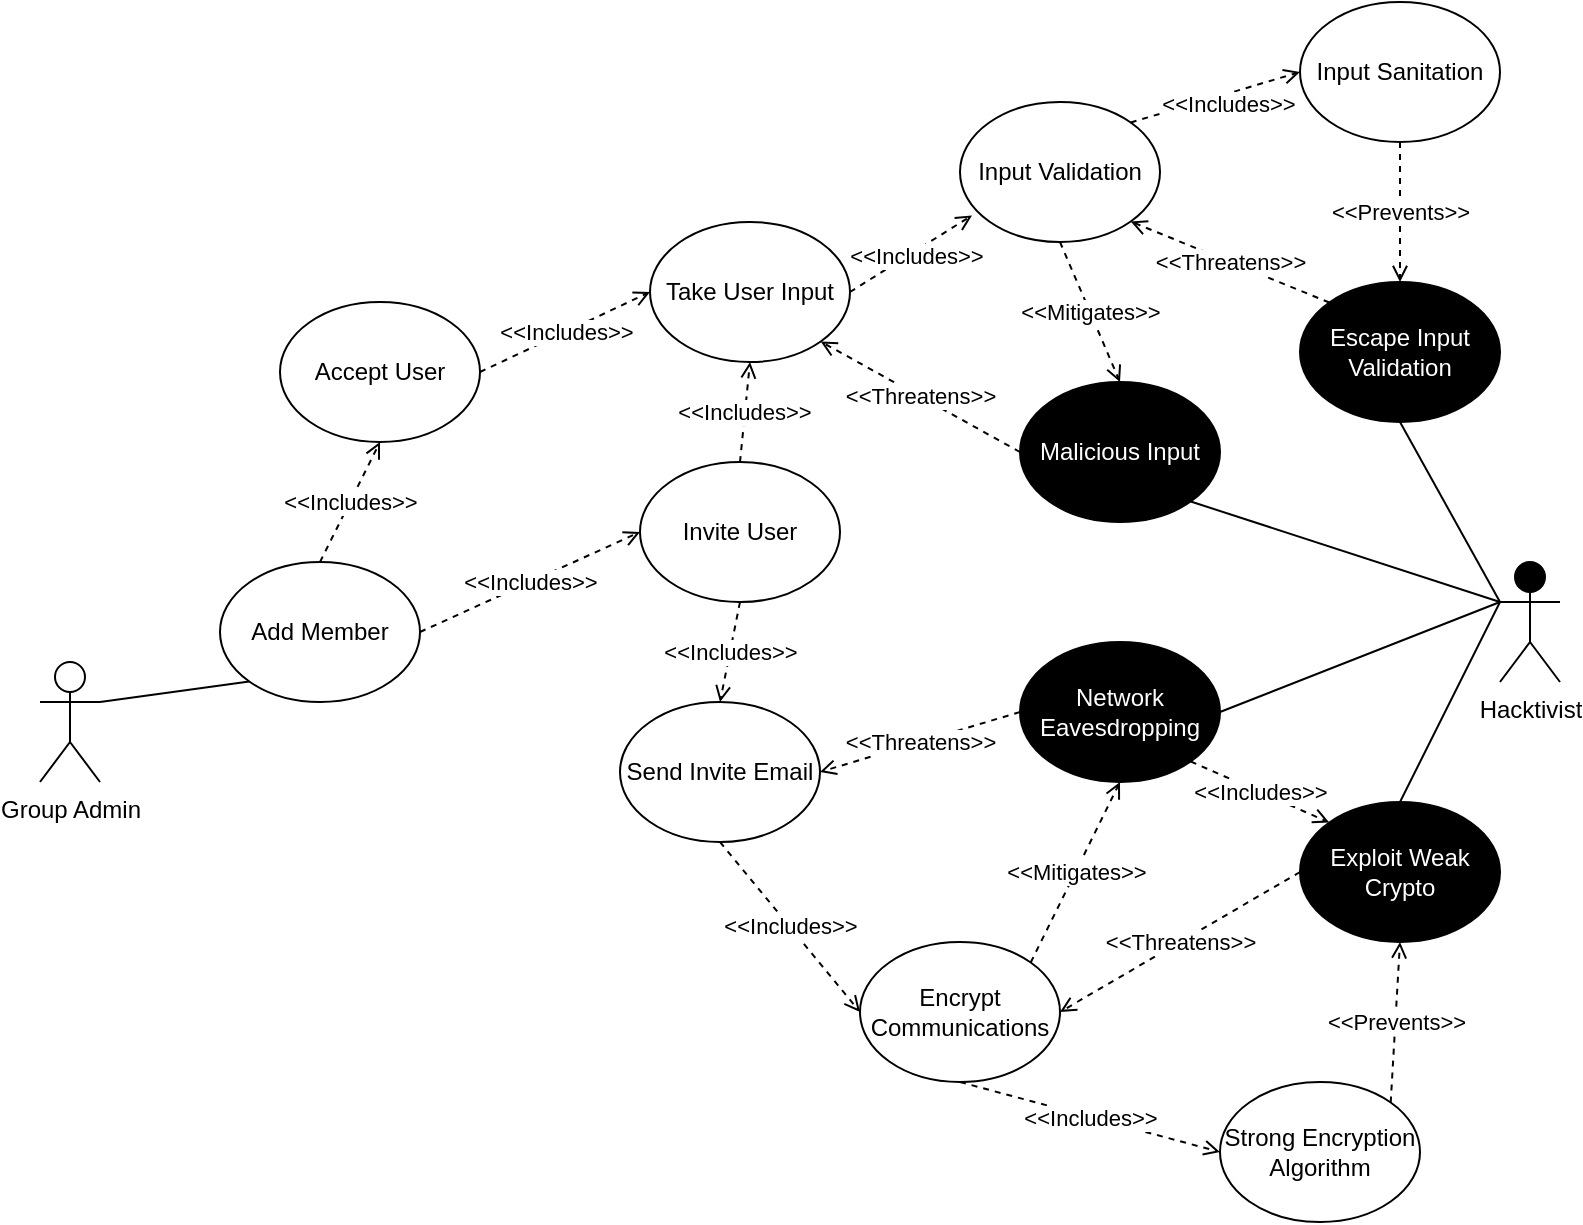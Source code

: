 <mxfile version="15.3.4" type="device"><diagram id="Y5boCHIQvt57l_nbIUuO" name="Page-1"><mxGraphModel dx="2062" dy="737" grid="1" gridSize="10" guides="1" tooltips="1" connect="1" arrows="1" fold="1" page="1" pageScale="1" pageWidth="850" pageHeight="1100" math="0" shadow="0"><root><mxCell id="0"/><mxCell id="1" parent="0"/><mxCell id="-Csm_j9I0JivxP7nbSm5-1" value="Group Admin" style="shape=umlActor;verticalLabelPosition=bottom;verticalAlign=top;html=1;outlineConnect=0;" parent="1" vertex="1"><mxGeometry x="40" y="600" width="30" height="60" as="geometry"/></mxCell><mxCell id="FSSfK0GaYDO5kiwGS5Ji-4" value="&amp;lt;&amp;lt;Includes&amp;gt;&amp;gt;" style="orthogonalLoop=1;jettySize=auto;html=1;exitX=0.5;exitY=1;exitDx=0;exitDy=0;entryX=0.5;entryY=0;entryDx=0;entryDy=0;endArrow=open;endFill=0;dashed=1;strokeColor=default;rounded=0;" parent="1" source="-Csm_j9I0JivxP7nbSm5-14" target="FSSfK0GaYDO5kiwGS5Ji-3" edge="1"><mxGeometry relative="1" as="geometry"/></mxCell><mxCell id="FSSfK0GaYDO5kiwGS5Ji-6" value="&amp;lt;&amp;lt;Includes&amp;gt;&amp;gt;" style="rounded=0;orthogonalLoop=1;jettySize=auto;html=1;exitX=0.5;exitY=0;exitDx=0;exitDy=0;entryX=0.5;entryY=1;entryDx=0;entryDy=0;dashed=1;endArrow=open;endFill=0;" parent="1" source="-Csm_j9I0JivxP7nbSm5-14" target="FSSfK0GaYDO5kiwGS5Ji-5" edge="1"><mxGeometry relative="1" as="geometry"/></mxCell><mxCell id="-Csm_j9I0JivxP7nbSm5-14" value="Invite User" style="ellipse;whiteSpace=wrap;html=1;" parent="1" vertex="1"><mxGeometry x="340" y="500" width="100" height="70" as="geometry"/></mxCell><mxCell id="FSSfK0GaYDO5kiwGS5Ji-3" value="Send Invite Email" style="ellipse;whiteSpace=wrap;html=1;" parent="1" vertex="1"><mxGeometry x="330" y="620" width="100" height="70" as="geometry"/></mxCell><mxCell id="FSSfK0GaYDO5kiwGS5Ji-14" style="edgeStyle=none;rounded=0;orthogonalLoop=1;jettySize=auto;html=1;exitX=1;exitY=0.5;exitDx=0;exitDy=0;entryX=0.06;entryY=0.81;entryDx=0;entryDy=0;entryPerimeter=0;fontColor=#000000;endArrow=open;endFill=0;strokeColor=default;dashed=1;" parent="1" source="FSSfK0GaYDO5kiwGS5Ji-5" target="FSSfK0GaYDO5kiwGS5Ji-13" edge="1"><mxGeometry relative="1" as="geometry"/></mxCell><mxCell id="FSSfK0GaYDO5kiwGS5Ji-18" value="&amp;lt;&amp;lt;Includes&amp;gt;&amp;gt;" style="edgeLabel;html=1;align=center;verticalAlign=middle;resizable=0;points=[];fontColor=#000000;" parent="FSSfK0GaYDO5kiwGS5Ji-14" vertex="1" connectable="0"><mxGeometry x="0.285" y="-1" relative="1" as="geometry"><mxPoint x="-7" y="6" as="offset"/></mxGeometry></mxCell><mxCell id="FSSfK0GaYDO5kiwGS5Ji-5" value="Take User Input" style="ellipse;whiteSpace=wrap;html=1;" parent="1" vertex="1"><mxGeometry x="345" y="380" width="100" height="70" as="geometry"/></mxCell><mxCell id="FSSfK0GaYDO5kiwGS5Ji-10" value="Accept User" style="ellipse;whiteSpace=wrap;html=1;" parent="1" vertex="1"><mxGeometry x="160" y="420" width="100" height="70" as="geometry"/></mxCell><mxCell id="FSSfK0GaYDO5kiwGS5Ji-19" value="&amp;lt;&amp;lt;Threatens&amp;gt;&amp;gt;" style="edgeStyle=none;rounded=0;orthogonalLoop=1;jettySize=auto;html=1;exitX=0;exitY=0.5;exitDx=0;exitDy=0;entryX=1;entryY=1;entryDx=0;entryDy=0;dashed=1;fontColor=#000000;endArrow=open;endFill=0;strokeColor=default;" parent="1" source="FSSfK0GaYDO5kiwGS5Ji-12" target="FSSfK0GaYDO5kiwGS5Ji-5" edge="1"><mxGeometry relative="1" as="geometry"/></mxCell><mxCell id="FSSfK0GaYDO5kiwGS5Ji-12" value="Malicious Input" style="ellipse;whiteSpace=wrap;html=1;fillColor=#000000;fontColor=#FFFFFF;" parent="1" vertex="1"><mxGeometry x="530" y="460" width="100" height="70" as="geometry"/></mxCell><mxCell id="FSSfK0GaYDO5kiwGS5Ji-20" value="&amp;lt;&amp;lt;Mitigates&amp;gt;&amp;gt;" style="edgeStyle=none;rounded=0;orthogonalLoop=1;jettySize=auto;html=1;exitX=0.5;exitY=1;exitDx=0;exitDy=0;entryX=0.5;entryY=0;entryDx=0;entryDy=0;dashed=1;fontColor=#000000;endArrow=open;endFill=0;strokeColor=default;" parent="1" source="FSSfK0GaYDO5kiwGS5Ji-13" target="FSSfK0GaYDO5kiwGS5Ji-12" edge="1"><mxGeometry relative="1" as="geometry"/></mxCell><mxCell id="FSSfK0GaYDO5kiwGS5Ji-13" value="Input Validation" style="ellipse;whiteSpace=wrap;html=1;" parent="1" vertex="1"><mxGeometry x="500" y="320" width="100" height="70" as="geometry"/></mxCell><mxCell id="FSSfK0GaYDO5kiwGS5Ji-27" value="Hacktivist" style="shape=umlActor;verticalLabelPosition=bottom;verticalAlign=top;html=1;outlineConnect=0;fillColor=#000000;" parent="1" vertex="1"><mxGeometry x="770" y="550" width="30" height="60" as="geometry"/></mxCell><mxCell id="FSSfK0GaYDO5kiwGS5Ji-29" value="Input Sanitation" style="ellipse;whiteSpace=wrap;html=1;" parent="1" vertex="1"><mxGeometry x="670" y="270" width="100" height="70" as="geometry"/></mxCell><mxCell id="FSSfK0GaYDO5kiwGS5Ji-30" value="Escape Input Validation" style="ellipse;whiteSpace=wrap;html=1;fillColor=#000000;fontColor=#FFFFFF;" parent="1" vertex="1"><mxGeometry x="670" y="410" width="100" height="70" as="geometry"/></mxCell><mxCell id="FSSfK0GaYDO5kiwGS5Ji-31" value="&amp;lt;&amp;lt;Threatens&amp;gt;&amp;gt;" style="edgeStyle=none;rounded=0;orthogonalLoop=1;jettySize=auto;html=1;exitX=0;exitY=0;exitDx=0;exitDy=0;entryX=1;entryY=1;entryDx=0;entryDy=0;dashed=1;fontColor=#000000;endArrow=open;endFill=0;strokeColor=default;" parent="1" source="FSSfK0GaYDO5kiwGS5Ji-30" target="FSSfK0GaYDO5kiwGS5Ji-13" edge="1"><mxGeometry relative="1" as="geometry"><mxPoint x="786.72" y="538.79" as="sourcePoint"/><mxPoint x="640.004" y="490.003" as="targetPoint"/></mxGeometry></mxCell><mxCell id="FSSfK0GaYDO5kiwGS5Ji-32" value="&amp;lt;&amp;lt;Prevents&amp;gt;&amp;gt;" style="edgeStyle=none;rounded=0;orthogonalLoop=1;jettySize=auto;html=1;exitX=0.5;exitY=1;exitDx=0;exitDy=0;entryX=0.5;entryY=0;entryDx=0;entryDy=0;dashed=1;fontColor=#000000;endArrow=open;endFill=0;strokeColor=default;" parent="1" source="FSSfK0GaYDO5kiwGS5Ji-29" target="FSSfK0GaYDO5kiwGS5Ji-30" edge="1"><mxGeometry relative="1" as="geometry"><mxPoint x="550" y="400" as="sourcePoint"/><mxPoint x="610" y="470" as="targetPoint"/></mxGeometry></mxCell><mxCell id="FSSfK0GaYDO5kiwGS5Ji-33" style="edgeStyle=none;rounded=0;orthogonalLoop=1;jettySize=auto;html=1;exitX=1;exitY=0;exitDx=0;exitDy=0;entryX=0;entryY=0.5;entryDx=0;entryDy=0;fontColor=#000000;endArrow=open;endFill=0;strokeColor=default;dashed=1;" parent="1" source="FSSfK0GaYDO5kiwGS5Ji-13" target="FSSfK0GaYDO5kiwGS5Ji-29" edge="1"><mxGeometry relative="1" as="geometry"><mxPoint x="435" y="430" as="sourcePoint"/><mxPoint x="514.8" y="388.6" as="targetPoint"/></mxGeometry></mxCell><mxCell id="FSSfK0GaYDO5kiwGS5Ji-34" value="&amp;lt;&amp;lt;Includes&amp;gt;&amp;gt;" style="edgeLabel;html=1;align=center;verticalAlign=middle;resizable=0;points=[];fontColor=#000000;" parent="FSSfK0GaYDO5kiwGS5Ji-33" vertex="1" connectable="0"><mxGeometry x="0.285" y="-1" relative="1" as="geometry"><mxPoint x="-7" y="6" as="offset"/></mxGeometry></mxCell><mxCell id="FSSfK0GaYDO5kiwGS5Ji-35" value="Network Eavesdropping" style="ellipse;whiteSpace=wrap;html=1;fillColor=#000000;fontColor=#FFFFFF;" parent="1" vertex="1"><mxGeometry x="530" y="590" width="100" height="70" as="geometry"/></mxCell><mxCell id="FSSfK0GaYDO5kiwGS5Ji-36" value="&amp;lt;&amp;lt;Threatens&amp;gt;&amp;gt;" style="edgeStyle=none;rounded=0;orthogonalLoop=1;jettySize=auto;html=1;exitX=0;exitY=0.5;exitDx=0;exitDy=0;entryX=1;entryY=0.5;entryDx=0;entryDy=0;dashed=1;fontColor=#000000;endArrow=open;endFill=0;strokeColor=default;" parent="1" source="FSSfK0GaYDO5kiwGS5Ji-35" target="FSSfK0GaYDO5kiwGS5Ji-3" edge="1"><mxGeometry relative="1" as="geometry"><mxPoint x="540" y="510" as="sourcePoint"/><mxPoint x="423.284" y="451.213" as="targetPoint"/></mxGeometry></mxCell><mxCell id="FSSfK0GaYDO5kiwGS5Ji-37" value="Encrypt Communications" style="ellipse;whiteSpace=wrap;html=1;" parent="1" vertex="1"><mxGeometry x="450" y="740" width="100" height="70" as="geometry"/></mxCell><mxCell id="FSSfK0GaYDO5kiwGS5Ji-38" value="&amp;lt;&amp;lt;Mitigates&amp;gt;&amp;gt;" style="edgeStyle=none;rounded=0;orthogonalLoop=1;jettySize=auto;html=1;exitX=1;exitY=0;exitDx=0;exitDy=0;entryX=0.5;entryY=1;entryDx=0;entryDy=0;dashed=1;fontColor=#000000;endArrow=open;endFill=0;strokeColor=default;" parent="1" source="FSSfK0GaYDO5kiwGS5Ji-37" target="FSSfK0GaYDO5kiwGS5Ji-35" edge="1"><mxGeometry relative="1" as="geometry"><mxPoint x="550" y="400" as="sourcePoint"/><mxPoint x="580" y="480" as="targetPoint"/></mxGeometry></mxCell><mxCell id="FSSfK0GaYDO5kiwGS5Ji-39" value="&amp;lt;&amp;lt;Includes&amp;gt;&amp;gt;" style="orthogonalLoop=1;jettySize=auto;html=1;exitX=0.5;exitY=1;exitDx=0;exitDy=0;entryX=0;entryY=0.5;entryDx=0;entryDy=0;endArrow=open;endFill=0;dashed=1;strokeColor=default;rounded=0;" parent="1" source="FSSfK0GaYDO5kiwGS5Ji-3" target="FSSfK0GaYDO5kiwGS5Ji-37" edge="1"><mxGeometry relative="1" as="geometry"><mxPoint x="380" y="580" as="sourcePoint"/><mxPoint x="380" y="640" as="targetPoint"/></mxGeometry></mxCell><mxCell id="FSSfK0GaYDO5kiwGS5Ji-40" value="Exploit Weak Crypto" style="ellipse;whiteSpace=wrap;html=1;fillColor=#000000;fontColor=#FFFFFF;" parent="1" vertex="1"><mxGeometry x="670" y="670" width="100" height="70" as="geometry"/></mxCell><mxCell id="FSSfK0GaYDO5kiwGS5Ji-41" value="&amp;lt;&amp;lt;Includes&amp;gt;&amp;gt;" style="orthogonalLoop=1;jettySize=auto;html=1;exitX=1;exitY=1;exitDx=0;exitDy=0;entryX=0;entryY=0;entryDx=0;entryDy=0;endArrow=open;endFill=0;dashed=1;strokeColor=default;rounded=0;" parent="1" source="FSSfK0GaYDO5kiwGS5Ji-35" target="FSSfK0GaYDO5kiwGS5Ji-40" edge="1"><mxGeometry relative="1" as="geometry"><mxPoint x="390" y="700" as="sourcePoint"/><mxPoint x="460" y="775" as="targetPoint"/></mxGeometry></mxCell><mxCell id="FSSfK0GaYDO5kiwGS5Ji-43" value="Strong Encryption Algorithm" style="ellipse;whiteSpace=wrap;html=1;" parent="1" vertex="1"><mxGeometry x="630" y="810" width="100" height="70" as="geometry"/></mxCell><mxCell id="FSSfK0GaYDO5kiwGS5Ji-44" value="&amp;lt;&amp;lt;Includes&amp;gt;&amp;gt;" style="orthogonalLoop=1;jettySize=auto;html=1;exitX=0.5;exitY=1;exitDx=0;exitDy=0;entryX=0;entryY=0.5;entryDx=0;entryDy=0;endArrow=open;endFill=0;dashed=1;strokeColor=default;rounded=0;" parent="1" source="FSSfK0GaYDO5kiwGS5Ji-37" target="FSSfK0GaYDO5kiwGS5Ji-43" edge="1"><mxGeometry relative="1" as="geometry"><mxPoint x="390" y="700" as="sourcePoint"/><mxPoint x="460" y="775" as="targetPoint"/></mxGeometry></mxCell><mxCell id="FSSfK0GaYDO5kiwGS5Ji-45" value="&amp;lt;&amp;lt;Threatens&amp;gt;&amp;gt;" style="edgeStyle=none;rounded=0;orthogonalLoop=1;jettySize=auto;html=1;exitX=0;exitY=0.5;exitDx=0;exitDy=0;entryX=1;entryY=0.5;entryDx=0;entryDy=0;dashed=1;fontColor=#000000;endArrow=open;endFill=0;strokeColor=default;" parent="1" source="FSSfK0GaYDO5kiwGS5Ji-40" target="FSSfK0GaYDO5kiwGS5Ji-37" edge="1"><mxGeometry relative="1" as="geometry"><mxPoint x="540" y="635" as="sourcePoint"/><mxPoint x="440" y="665" as="targetPoint"/></mxGeometry></mxCell><mxCell id="FSSfK0GaYDO5kiwGS5Ji-46" value="&amp;lt;&amp;lt;Prevents&amp;gt;&amp;gt;" style="edgeStyle=none;rounded=0;orthogonalLoop=1;jettySize=auto;html=1;exitX=1;exitY=0;exitDx=0;exitDy=0;entryX=0.5;entryY=1;entryDx=0;entryDy=0;dashed=1;fontColor=#000000;endArrow=open;endFill=0;strokeColor=default;" parent="1" source="FSSfK0GaYDO5kiwGS5Ji-43" target="FSSfK0GaYDO5kiwGS5Ji-40" edge="1"><mxGeometry relative="1" as="geometry"><mxPoint x="545.355" y="750.251" as="sourcePoint"/><mxPoint x="590" y="670" as="targetPoint"/></mxGeometry></mxCell><mxCell id="FSSfK0GaYDO5kiwGS5Ji-48" style="rounded=0;orthogonalLoop=1;jettySize=auto;html=1;exitX=1;exitY=1;exitDx=0;exitDy=0;entryX=0;entryY=0.333;entryDx=0;entryDy=0;fontColor=#FFFFFF;endArrow=none;endFill=0;entryPerimeter=0;" parent="1" source="FSSfK0GaYDO5kiwGS5Ji-12" target="FSSfK0GaYDO5kiwGS5Ji-27" edge="1"><mxGeometry relative="1" as="geometry"><mxPoint x="130" y="640" as="sourcePoint"/><mxPoint x="210" y="560" as="targetPoint"/></mxGeometry></mxCell><mxCell id="FSSfK0GaYDO5kiwGS5Ji-49" style="rounded=0;orthogonalLoop=1;jettySize=auto;html=1;exitX=0;exitY=0.333;exitDx=0;exitDy=0;entryX=1;entryY=0.5;entryDx=0;entryDy=0;fontColor=#FFFFFF;endArrow=none;endFill=0;exitPerimeter=0;" parent="1" source="FSSfK0GaYDO5kiwGS5Ji-27" target="FSSfK0GaYDO5kiwGS5Ji-35" edge="1"><mxGeometry relative="1" as="geometry"><mxPoint x="625.355" y="529.749" as="sourcePoint"/><mxPoint x="750" y="570" as="targetPoint"/></mxGeometry></mxCell><mxCell id="FSSfK0GaYDO5kiwGS5Ji-50" style="rounded=0;orthogonalLoop=1;jettySize=auto;html=1;exitX=0.5;exitY=1;exitDx=0;exitDy=0;entryX=0;entryY=0.333;entryDx=0;entryDy=0;fontColor=#FFFFFF;endArrow=none;endFill=0;entryPerimeter=0;" parent="1" source="FSSfK0GaYDO5kiwGS5Ji-30" target="FSSfK0GaYDO5kiwGS5Ji-27" edge="1"><mxGeometry relative="1" as="geometry"><mxPoint x="635.355" y="539.749" as="sourcePoint"/><mxPoint x="760" y="580" as="targetPoint"/></mxGeometry></mxCell><mxCell id="FSSfK0GaYDO5kiwGS5Ji-51" style="rounded=0;orthogonalLoop=1;jettySize=auto;html=1;exitX=0.5;exitY=0;exitDx=0;exitDy=0;entryX=0;entryY=0.333;entryDx=0;entryDy=0;fontColor=#FFFFFF;endArrow=none;endFill=0;entryPerimeter=0;" parent="1" source="FSSfK0GaYDO5kiwGS5Ji-40" target="FSSfK0GaYDO5kiwGS5Ji-27" edge="1"><mxGeometry relative="1" as="geometry"><mxPoint x="645.355" y="549.749" as="sourcePoint"/><mxPoint x="770" y="590" as="targetPoint"/></mxGeometry></mxCell><mxCell id="FSSfK0GaYDO5kiwGS5Ji-52" value="Add Member" style="ellipse;whiteSpace=wrap;html=1;" parent="1" vertex="1"><mxGeometry x="130" y="550" width="100" height="70" as="geometry"/></mxCell><mxCell id="FSSfK0GaYDO5kiwGS5Ji-53" style="rounded=0;orthogonalLoop=1;jettySize=auto;html=1;exitX=1;exitY=0.333;exitDx=0;exitDy=0;entryX=0;entryY=1;entryDx=0;entryDy=0;fontColor=#FFFFFF;endArrow=none;endFill=0;exitPerimeter=0;" parent="1" source="-Csm_j9I0JivxP7nbSm5-1" target="FSSfK0GaYDO5kiwGS5Ji-52" edge="1"><mxGeometry relative="1" as="geometry"><mxPoint x="625.355" y="529.749" as="sourcePoint"/><mxPoint x="780" y="580" as="targetPoint"/></mxGeometry></mxCell><mxCell id="FSSfK0GaYDO5kiwGS5Ji-54" value="&amp;lt;&amp;lt;Includes&amp;gt;&amp;gt;" style="orthogonalLoop=1;jettySize=auto;html=1;exitX=1;exitY=0.5;exitDx=0;exitDy=0;entryX=0;entryY=0.5;entryDx=0;entryDy=0;endArrow=open;endFill=0;dashed=1;strokeColor=default;rounded=0;" parent="1" source="FSSfK0GaYDO5kiwGS5Ji-52" target="-Csm_j9I0JivxP7nbSm5-14" edge="1"><mxGeometry relative="1" as="geometry"><mxPoint x="390" y="580" as="sourcePoint"/><mxPoint x="390" y="630" as="targetPoint"/></mxGeometry></mxCell><mxCell id="FSSfK0GaYDO5kiwGS5Ji-55" value="&amp;lt;&amp;lt;Includes&amp;gt;&amp;gt;" style="orthogonalLoop=1;jettySize=auto;html=1;exitX=0.5;exitY=0;exitDx=0;exitDy=0;entryX=0.5;entryY=1;entryDx=0;entryDy=0;endArrow=open;endFill=0;dashed=1;strokeColor=default;rounded=0;" parent="1" source="FSSfK0GaYDO5kiwGS5Ji-52" target="FSSfK0GaYDO5kiwGS5Ji-10" edge="1"><mxGeometry relative="1" as="geometry"><mxPoint x="280" y="585" as="sourcePoint"/><mxPoint x="340" y="545" as="targetPoint"/></mxGeometry></mxCell><mxCell id="FSSfK0GaYDO5kiwGS5Ji-56" value="&amp;lt;&amp;lt;Includes&amp;gt;&amp;gt;" style="orthogonalLoop=1;jettySize=auto;html=1;exitX=1;exitY=0.5;exitDx=0;exitDy=0;entryX=0;entryY=0.5;entryDx=0;entryDy=0;endArrow=open;endFill=0;dashed=1;strokeColor=default;rounded=0;" parent="1" source="FSSfK0GaYDO5kiwGS5Ji-10" target="FSSfK0GaYDO5kiwGS5Ji-5" edge="1"><mxGeometry relative="1" as="geometry"><mxPoint x="190" y="560" as="sourcePoint"/><mxPoint x="220" y="490" as="targetPoint"/></mxGeometry></mxCell></root></mxGraphModel></diagram></mxfile>